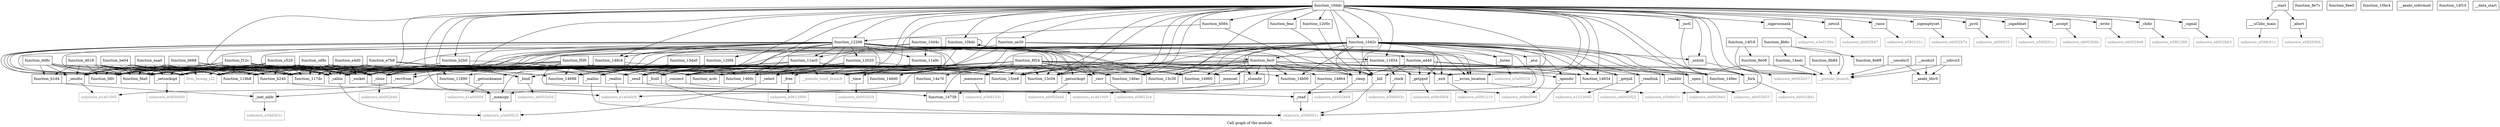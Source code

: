 digraph "Call graph of the module." {
  label="Call graph of the module.";
  node [shape=record];

  Node__sendto [label="{_sendto}"];
  Node_function_117dc [label="{function_117dc}"];
  Node_function_b2b0 [label="{function_b2b0}"];
  Node__fork [label="{_fork}"];
  Node____uClibc_main [label="{___uClibc_main}"];
  Node_function_11834 [label="{function_11834}"];
  Node_function_ad40 [label="{function_ad40}"];
  Node_function_fec0 [label="{function_fec0}"];
  Node__realloc [label="{_realloc}"];
  Node_function_b688 [label="{function_b688}"];
  Node_function_acdc [label="{function_acdc}"];
  Node__getsockname [label="{_getsockname}"];
  Node_function_be04 [label="{function_be04}"];
  Node__memset [label="{_memset}"];
  Node__getppid [label="{_getppid}"];
  Node__listen [label="{_listen}"];
  Node__time [label="{_time}"];
  Node_function_8e08 [label="{function_8e08}"];
  Node_function_c520 [label="{function_c520}"];
  Node_function_10d4c [label="{function_10d4c}"];
  Node_function_8e7c [label="{function_8e7c}"];
  Node_function_fdfc [label="{function_fdfc}"];
  Node_function_ae30 [label="{function_ae30}"];
  Node__opendir [label="{_opendir}"];
  Node__getsockopt [label="{_getsockopt}"];
  Node_function_10ddc [label="{function_10ddc}"];
  Node__sigprocmask [label="{_sigprocmask}"];
  Node_function_cd9c [label="{function_cd9c}"];
  Node_function_8e88 [label="{function_8e88}"];
  Node_function_d618 [label="{function_d618}"];
  Node_function_b084 [label="{function_b084}"];
  Node____errno_location [label="{___errno_location}"];
  Node__exit [label="{_exit}"];
  Node_function_1042c [label="{function_1042c}"];
  Node_function_dd8c [label="{function_dd8c}"];
  Node_function_8ee0 [label="{function_8ee0}"];
  Node_function_feac [label="{function_feac}"];
  Node_function_b1d4 [label="{function_b1d4}"];
  Node__atoi [label="{_atoi}"];
  Node__open [label="{_open}"];
  Node__clock [label="{_clock}"];
  Node_function_e4d0 [label="{function_e4d0}"];
  Node__setsid [label="{_setsid}"];
  Node__closedir [label="{_closedir}"];
  Node__fcntl [label="{_fcntl}"];
  Node___start [label="{__start}"];
  Node_function_e7b8 [label="{function_e7b8}"];
  Node__close [label="{_close}"];
  Node_function_10bc4 [label="{function_10bc4}"];
  Node_function_eaa0 [label="{function_eaa0}"];
  Node_function_8f24 [label="{function_8f24}"];
  Node__raise [label="{_raise}"];
  Node_function_b240 [label="{function_b240}"];
  Node_function_10bdc [label="{function_10bdc}"];
  Node_function_f12c [label="{function_f12c}"];
  Node_function_11890 [label="{function_11890}"];
  Node__free [label="{_free}"];
  Node_function_f5f0 [label="{function_f5f0}"];
  Node_function_14864 [label="{function_14864}"];
  Node_function_148c4 [label="{function_148c4}"];
  Node_function_14960 [label="{function_14960}"];
  Node_function_149ec [label="{function_149ec}"];
  Node_function_14a70 [label="{function_14a70}"];
  Node_function_14b00 [label="{function_14b00}"];
  Node___udivsi3 [label="{__udivsi3}"];
  Node___aeabi_uidivmod [label="{__aeabi_uidivmod}"];
  Node___umodsi3 [label="{__umodsi3}"];
  Node___modsi3 [label="{__modsi3}"];
  Node___aeabi_ldiv0 [label="{__aeabi_ldiv0}"];
  Node_function_14edc [label="{function_14edc}"];
  Node_function_14f10 [label="{function_14f10}"];
  Node_function_14f18 [label="{function_14f18}"];
  Node___data_start [label="{__data_start}"];
  Node_unknown_e59dc01c [color="gray50", fontcolor="gray50", label="{unknown_e59dc01c}"];
  Node_unknown_e59de01c [color="gray50", fontcolor="gray50", label="{unknown_e59de01c}"];
  Node_unknown_e59f12c4 [color="gray50", fontcolor="gray50", label="{unknown_e59f12c4}"];
  Node_unknown_e08e0000 [color="gray50", fontcolor="gray50", label="{unknown_e08e0000}"];
  Node_unknown_eb002b7a [color="gray50", fontcolor="gray50", label="{unknown_eb002b7a}"];
  Node_unknown_a000033 [color="gray50", fontcolor="gray50", label="{unknown_a000033}"];
  Node_unknown_e3a00023 [color="gray50", fontcolor="gray50", label="{unknown_e3a00023}"];
  Node_unknown_eb002922 [color="gray50", fontcolor="gray50", label="{unknown_eb002922}"];
  Node_unknown_e59d001c [color="gray50", fontcolor="gray50", label="{unknown_e59d001c}"];
  Node_unknown_eb002b69 [color="gray50", fontcolor="gray50", label="{unknown_eb002b69}"];
  Node_unknown_e1a01005 [color="gray50", fontcolor="gray50", label="{unknown_e1a01005}"];
  Node_unknown_e1a04000 [color="gray50", fontcolor="gray50", label="{unknown_e1a04000}"];
  Node_unknown_eb0028e3 [color="gray50", fontcolor="gray50", label="{unknown_eb0028e3}"];
  Node_unknown_e59d201c [color="gray50", fontcolor="gray50", label="{unknown_e59d201c}"];
  Node_function_13c30 [label="{function_13c30}"];
  Node_function_13ce8 [label="{function_13ce8}"];
  Node_function_13da0 [label="{function_13da0}"];
  Node_function_1460c [label="{function_1460c}"];
  Node_function_14634 [label="{function_14634}"];
  Node_function_14688 [label="{function_14688}"];
  Node_function_146ac [label="{function_146ac}"];
  Node_function_146d0 [label="{function_146d0}"];
  Node_function_14738 [label="{function_14738}"];
  Node_unknown_e1a01000 [color="gray50", fontcolor="gray50", label="{unknown_e1a01000}"];
  Node_unknown_e0820004 [color="gray50", fontcolor="gray50", label="{unknown_e0820004}"];
  Node_unknown_eb002b6b [color="gray50", fontcolor="gray50", label="{unknown_eb002b6b}"];
  Node_unknown_eb0028e8 [color="gray50", fontcolor="gray50", label="{unknown_eb0028e8}"];
  Node_unknown_eb002b5d [color="gray50", fontcolor="gray50", label="{unknown_eb002b5d}"];
  Node_unknown_e59d301c [color="gray50", fontcolor="gray50", label="{unknown_e59d301c}"];
  Node_unknown_e59f1268 [color="gray50", fontcolor="gray50", label="{unknown_e59f1268}"];
  Node_unknown_e0830000 [color="gray50", fontcolor="gray50", label="{unknown_e0830000}"];
  Node_unknown_eb002b63 [color="gray50", fontcolor="gray50", label="{unknown_eb002b63}"];
  Node_unknown_eb002b57 [color="gray50", fontcolor="gray50", label="{unknown_eb002b57}"];
  Node_unknown_e3a00028 [color="gray50", fontcolor="gray50", label="{unknown_e3a00028}"];
  Node_unknown_eb0028d1 [color="gray50", fontcolor="gray50", label="{unknown_eb0028d1}"];
  Node_unknown_e08c0004 [color="gray50", fontcolor="gray50", label="{unknown_e08c0004}"];
  Node_unknown_eb002b59 [color="gray50", fontcolor="gray50", label="{unknown_eb002b59}"];
  Node_unknown_eb002b4d [color="gray50", fontcolor="gray50", label="{unknown_eb002b4d}"];
  Node_unknown_e59f1210 [color="gray50", fontcolor="gray50", label="{unknown_e59f1210}"];
  Node_unknown_eb002b53 [color="gray50", fontcolor="gray50", label="{unknown_eb002b53}"];
  Node_unknown_e59d003c [color="gray50", fontcolor="gray50", label="{unknown_e59d003c}"];
  Node_unknown_eb002b47 [color="gray50", fontcolor="gray50", label="{unknown_eb002b47}"];
  Node_unknown_eb002b44 [color="gray50", fontcolor="gray50", label="{unknown_eb002b44}"];
  Node_unknown_e59d101c [color="gray50", fontcolor="gray50", label="{unknown_e59d101c}"];
  Node_unknown_e0812000 [color="gray50", fontcolor="gray50", label="{unknown_e0812000}"];
  Node_unknown_e3a0100a [color="gray50", fontcolor="gray50", label="{unknown_e3a0100a}"];
  Node_unknown_e1a00004 [color="gray50", fontcolor="gray50", label="{unknown_e1a00004}"];
  Node_function_1200c [label="{function_1200c}"];
  Node_function_12020 [label="{function_12020}"];
  Node_function_120f4 [label="{function_120f4}"];
  Node_function_12298 [label="{function_12298}"];
  Node_function_13c04 [label="{function_13c04}"];
  Node_function_119b8 [label="{function_119b8}"];
  Node_unknown_e59d103c [color="gray50", fontcolor="gray50", label="{unknown_e59d103c}"];
  Node_unknown_e1510005 [color="gray50", fontcolor="gray50", label="{unknown_e1510005}"];
  Node_function_11a9c [label="{function_11a9c}"];
  Node_function_11ac0 [label="{function_11ac0}"];
  Node_llvm_bswap_i32 [color="gray50", fontcolor="gray50", label="{llvm_bswap_i32}"];
  Node_function_fda0 [label="{function_fda0}"];
  Node___pseudo_branch [color="gray50", fontcolor="gray50", label="{__pseudo_branch}"];
  Node___pseudo_cond_branch [color="gray50", fontcolor="gray50", label="{__pseudo_cond_branch}"];
  Node_function_8b6c [label="{function_8b6c}"];
  Node_function_8b84 [label="{function_8b84}"];
  Node__ioctl [label="{_ioctl}"];
  Node__recv [label="{_recv}"];
  Node__connect [label="{_connect}"];
  Node__sigemptyset [label="{_sigemptyset}"];
  Node__memmove [label="{_memmove}"];
  Node__getpid [label="{_getpid}"];
  Node__prctl [label="{_prctl}"];
  Node__memcpy [label="{_memcpy}"];
  Node__readlink [label="{_readlink}"];
  Node__malloc [label="{_malloc}"];
  Node__sleep [label="{_sleep}"];
  Node__recvfrom [label="{_recvfrom}"];
  Node__socket [label="{_socket}"];
  Node__select [label="{_select}"];
  Node__readdir [label="{_readdir}"];
  Node__sigaddset [label="{_sigaddset}"];
  Node__send [label="{_send}"];
  Node__abort [label="{_abort}"];
  Node__accept [label="{_accept}"];
  Node__calloc [label="{_calloc}"];
  Node__write [label="{_write}"];
  Node__kill [label="{_kill}"];
  Node__bind [label="{_bind}"];
  Node__inet_addr [label="{_inet_addr}"];
  Node__chdir [label="{_chdir}"];
  Node__setsockopt [label="{_setsockopt}"];
  Node__signal [label="{_signal}"];
  Node__read [label="{_read}"];
  Node__unlink [label="{_unlink}"];
  Node__sendto -> Node_unknown_e1a01005;
  Node_function_b2b0 -> Node__realloc;
  Node_function_b2b0 -> Node__calloc;
  Node__fork -> Node_unknown_eb0028d1;
  Node____uClibc_main -> Node_unknown_e59dc01c;
  Node_function_11834 -> Node__getppid;
  Node_function_11834 -> Node__time;
  Node_function_11834 -> Node__clock;
  Node_function_11834 -> Node__getpid;
  Node_function_ad40 -> Node__fork;
  Node_function_ad40 -> Node__getppid;
  Node_function_ad40 -> Node__exit;
  Node_function_ad40 -> Node___pseudo_branch;
  Node_function_ad40 -> Node__sleep;
  Node_function_ad40 -> Node__kill;
  Node_function_fec0 -> Node__memset;
  Node_function_fec0 -> Node__opendir;
  Node_function_fec0 -> Node__open;
  Node_function_fec0 -> Node__closedir;
  Node_function_fec0 -> Node__close;
  Node_function_fec0 -> Node_function_14864;
  Node_function_fec0 -> Node_function_14960;
  Node_function_fec0 -> Node_function_14b00;
  Node_function_fec0 -> Node_function_13c30;
  Node_function_fec0 -> Node_function_13ce8;
  Node_function_fec0 -> Node_function_1460c;
  Node_function_fec0 -> Node_function_14634;
  Node_function_fec0 -> Node_function_146ac;
  Node_function_fec0 -> Node_function_14738;
  Node_function_fec0 -> Node_function_13c04;
  Node_function_fec0 -> Node__readlink;
  Node_function_fec0 -> Node__sleep;
  Node_function_fec0 -> Node__readdir;
  Node_function_fec0 -> Node__kill;
  Node__realloc -> Node_unknown_e1a04000;
  Node_function_b688 -> Node__sendto;
  Node_function_b688 -> Node_function_117dc;
  Node_function_b688 -> Node_function_fdfc;
  Node_function_b688 -> Node__close;
  Node_function_b688 -> Node_function_b240;
  Node_function_b688 -> Node_function_14688;
  Node_function_b688 -> Node_function_119b8;
  Node_function_b688 -> Node_llvm_bswap_i32;
  Node_function_b688 -> Node_function_fda0;
  Node_function_b688 -> Node__socket;
  Node_function_b688 -> Node__calloc;
  Node_function_b688 -> Node__setsockopt;
  Node__getsockname -> Node_unknown_e1a00004;
  Node_function_be04 -> Node__sendto;
  Node_function_be04 -> Node_function_117dc;
  Node_function_be04 -> Node_function_fdfc;
  Node_function_be04 -> Node__close;
  Node_function_be04 -> Node_function_b240;
  Node_function_be04 -> Node_function_119b8;
  Node_function_be04 -> Node_llvm_bswap_i32;
  Node_function_be04 -> Node_function_fda0;
  Node_function_be04 -> Node__socket;
  Node_function_be04 -> Node__calloc;
  Node_function_be04 -> Node__setsockopt;
  Node__memset -> Node_unknown_e1a01000;
  Node__getppid -> Node_unknown_e08c0004;
  Node__listen -> Node_unknown_e3a00028;
  Node__time -> Node_unknown_eb002b59;
  Node_function_8e08 -> Node___pseudo_branch;
  Node_function_c520 -> Node__sendto;
  Node_function_c520 -> Node_function_117dc;
  Node_function_c520 -> Node__time;
  Node_function_c520 -> Node_function_fdfc;
  Node_function_c520 -> Node__fcntl;
  Node_function_c520 -> Node__close;
  Node_function_c520 -> Node_function_b240;
  Node_function_c520 -> Node_function_119b8;
  Node_function_c520 -> Node_llvm_bswap_i32;
  Node_function_c520 -> Node_function_fda0;
  Node_function_c520 -> Node__connect;
  Node_function_c520 -> Node__malloc;
  Node_function_c520 -> Node__recvfrom;
  Node_function_c520 -> Node__socket;
  Node_function_c520 -> Node__calloc;
  Node_function_c520 -> Node__setsockopt;
  Node_function_10d4c -> Node_function_117dc;
  Node_function_10d4c -> Node_function_13c30;
  Node_function_10d4c -> Node_function_13ce8;
  Node_function_10d4c -> Node_function_13c04;
  Node_function_10d4c -> Node_function_11a9c;
  Node_function_10d4c -> Node_function_11ac0;
  Node_function_ae30 -> Node_function_ad40;
  Node_function_ae30 -> Node____errno_location;
  Node_function_ae30 -> Node__free;
  Node_function_ae30 -> Node_function_14688;
  Node_function_ae30 -> Node___pseudo_cond_branch;
  Node_function_ae30 -> Node__calloc;
  Node__opendir -> Node_unknown_e59d001c;
  Node__getsockopt -> Node_unknown_eb002b4d;
  Node_function_10ddc -> Node_function_117dc;
  Node_function_10ddc -> Node_function_b2b0;
  Node_function_10ddc -> Node__fork;
  Node_function_10ddc -> Node_function_11834;
  Node_function_10ddc -> Node_function_ae30;
  Node_function_10ddc -> Node__getsockopt;
  Node_function_10ddc -> Node__sigprocmask;
  Node_function_10ddc -> Node_function_b084;
  Node_function_10ddc -> Node____errno_location;
  Node_function_10ddc -> Node__exit;
  Node_function_10ddc -> Node_function_1042c;
  Node_function_10ddc -> Node_function_feac;
  Node_function_10ddc -> Node__open;
  Node_function_10ddc -> Node__setsid;
  Node_function_10ddc -> Node__fcntl;
  Node_function_10ddc -> Node__close;
  Node_function_10ddc -> Node__raise;
  Node_function_10ddc -> Node_function_10bdc;
  Node_function_10ddc -> Node_function_11890;
  Node_function_10ddc -> Node_function_148c4;
  Node_function_10ddc -> Node_function_149ec;
  Node_function_10ddc -> Node_function_13c30;
  Node_function_10ddc -> Node_function_13ce8;
  Node_function_10ddc -> Node_function_1460c;
  Node_function_10ddc -> Node_function_14634;
  Node_function_10ddc -> Node_function_146ac;
  Node_function_10ddc -> Node_function_1200c;
  Node_function_10ddc -> Node_function_12298;
  Node_function_10ddc -> Node_function_13c04;
  Node_function_10ddc -> Node___pseudo_branch;
  Node_function_10ddc -> Node___pseudo_cond_branch;
  Node_function_10ddc -> Node__ioctl;
  Node_function_10ddc -> Node__recv;
  Node_function_10ddc -> Node__connect;
  Node_function_10ddc -> Node__sigemptyset;
  Node_function_10ddc -> Node__prctl;
  Node_function_10ddc -> Node__memcpy;
  Node_function_10ddc -> Node__sleep;
  Node_function_10ddc -> Node__socket;
  Node_function_10ddc -> Node__select;
  Node_function_10ddc -> Node__sigaddset;
  Node_function_10ddc -> Node__send;
  Node_function_10ddc -> Node__accept;
  Node_function_10ddc -> Node__write;
  Node_function_10ddc -> Node__kill;
  Node_function_10ddc -> Node__chdir;
  Node_function_10ddc -> Node__signal;
  Node_function_10ddc -> Node__unlink;
  Node__sigprocmask -> Node_unknown_e3a0100a;
  Node_function_cd9c -> Node__sendto;
  Node_function_cd9c -> Node_function_117dc;
  Node_function_cd9c -> Node__time;
  Node_function_cd9c -> Node_function_fdfc;
  Node_function_cd9c -> Node__fcntl;
  Node_function_cd9c -> Node__close;
  Node_function_cd9c -> Node_function_b240;
  Node_function_cd9c -> Node_function_119b8;
  Node_function_cd9c -> Node_llvm_bswap_i32;
  Node_function_cd9c -> Node_function_fda0;
  Node_function_cd9c -> Node__connect;
  Node_function_cd9c -> Node__malloc;
  Node_function_cd9c -> Node__recvfrom;
  Node_function_cd9c -> Node__socket;
  Node_function_cd9c -> Node__calloc;
  Node_function_cd9c -> Node__setsockopt;
  Node_function_d618 -> Node__sendto;
  Node_function_d618 -> Node_function_117dc;
  Node_function_d618 -> Node_function_fdfc;
  Node_function_d618 -> Node_function_b1d4;
  Node_function_d618 -> Node__close;
  Node_function_d618 -> Node_function_b240;
  Node_function_d618 -> Node_function_119b8;
  Node_function_d618 -> Node_llvm_bswap_i32;
  Node_function_d618 -> Node_function_fda0;
  Node_function_d618 -> Node__socket;
  Node_function_d618 -> Node__calloc;
  Node_function_d618 -> Node__setsockopt;
  Node_function_b084 -> Node_function_12298;
  Node_function_b084 -> Node__kill;
  Node____errno_location -> Node_unknown_e59de01c;
  Node__exit -> Node_unknown_e59f1210;
  Node_function_1042c -> Node__fork;
  Node_function_1042c -> Node_function_fec0;
  Node_function_1042c -> Node__getppid;
  Node_function_1042c -> Node__listen;
  Node_function_1042c -> Node__time;
  Node_function_1042c -> Node__opendir;
  Node_function_1042c -> Node__atoi;
  Node_function_1042c -> Node__open;
  Node_function_1042c -> Node__closedir;
  Node_function_1042c -> Node__close;
  Node_function_1042c -> Node_function_14960;
  Node_function_1042c -> Node_function_149ec;
  Node_function_1042c -> Node_function_14b00;
  Node_function_1042c -> Node_function_13c30;
  Node_function_1042c -> Node_function_13ce8;
  Node_function_1042c -> Node_function_14634;
  Node_function_1042c -> Node_function_146ac;
  Node_function_1042c -> Node_function_13c04;
  Node_function_1042c -> Node__getpid;
  Node_function_1042c -> Node__readlink;
  Node_function_1042c -> Node__malloc;
  Node_function_1042c -> Node__sleep;
  Node_function_1042c -> Node__socket;
  Node_function_1042c -> Node__readdir;
  Node_function_1042c -> Node__kill;
  Node_function_1042c -> Node__bind;
  Node_function_1042c -> Node__read;
  Node_function_1042c -> Node__unlink;
  Node_function_dd8c -> Node__sendto;
  Node_function_dd8c -> Node_function_117dc;
  Node_function_dd8c -> Node_function_fdfc;
  Node_function_dd8c -> Node_function_b1d4;
  Node_function_dd8c -> Node__close;
  Node_function_dd8c -> Node_function_b240;
  Node_function_dd8c -> Node_llvm_bswap_i32;
  Node_function_dd8c -> Node_function_fda0;
  Node_function_dd8c -> Node__socket;
  Node_function_dd8c -> Node__calloc;
  Node_function_dd8c -> Node__setsockopt;
  Node_function_feac -> Node__kill;
  Node_function_b1d4 -> Node__inet_addr;
  Node__atoi -> Node_unknown_e08e0000;
  Node__open -> Node_unknown_eb002b53;
  Node__clock -> Node_unknown_e59d003c;
  Node_function_e4d0 -> Node_function_117dc;
  Node_function_e4d0 -> Node_function_b240;
  Node_function_e4d0 -> Node_function_119b8;
  Node_function_e4d0 -> Node_llvm_bswap_i32;
  Node_function_e4d0 -> Node__connect;
  Node_function_e4d0 -> Node__socket;
  Node_function_e4d0 -> Node__send;
  Node_function_e4d0 -> Node__calloc;
  Node_function_e4d0 -> Node__bind;
  Node__setsid -> Node_unknown_eb002b47;
  Node__closedir -> Node_unknown_e1a04000;
  Node__fcntl -> Node_unknown_e59d001c;
  Node___start -> Node____uClibc_main;
  Node___start -> Node__abort;
  Node_function_e7b8 -> Node_function_117dc;
  Node_function_e7b8 -> Node_function_b240;
  Node_function_e7b8 -> Node_function_119b8;
  Node_function_e7b8 -> Node_llvm_bswap_i32;
  Node_function_e7b8 -> Node__connect;
  Node_function_e7b8 -> Node__socket;
  Node_function_e7b8 -> Node__send;
  Node_function_e7b8 -> Node__calloc;
  Node_function_e7b8 -> Node__bind;
  Node__close -> Node_unknown_eb002b44;
  Node_function_eaa0 -> Node__sendto;
  Node_function_eaa0 -> Node_function_117dc;
  Node_function_eaa0 -> Node_function_fdfc;
  Node_function_eaa0 -> Node__close;
  Node_function_eaa0 -> Node_function_b240;
  Node_function_eaa0 -> Node_function_119b8;
  Node_function_eaa0 -> Node_llvm_bswap_i32;
  Node_function_eaa0 -> Node_function_fda0;
  Node_function_eaa0 -> Node__socket;
  Node_function_eaa0 -> Node__calloc;
  Node_function_eaa0 -> Node__setsockopt;
  Node_function_8f24 -> Node_function_117dc;
  Node_function_8f24 -> Node_function_acdc;
  Node_function_8f24 -> Node__memset;
  Node_function_8f24 -> Node__time;
  Node_function_8f24 -> Node__getsockopt;
  Node_function_8f24 -> Node____errno_location;
  Node_function_8f24 -> Node__fcntl;
  Node_function_8f24 -> Node__close;
  Node_function_8f24 -> Node_function_b240;
  Node_function_8f24 -> Node_function_14960;
  Node_function_8f24 -> Node_function_149ec;
  Node_function_8f24 -> Node_function_14a70;
  Node_function_8f24 -> Node_function_14b00;
  Node_function_8f24 -> Node_function_13c30;
  Node_function_8f24 -> Node_function_13ce8;
  Node_function_8f24 -> Node_function_1460c;
  Node_function_8f24 -> Node_function_14634;
  Node_function_8f24 -> Node_function_146ac;
  Node_function_8f24 -> Node_function_146d0;
  Node_function_8f24 -> Node_function_14738;
  Node_function_8f24 -> Node_function_13c04;
  Node_function_8f24 -> Node_llvm_bswap_i32;
  Node_function_8f24 -> Node___pseudo_cond_branch;
  Node_function_8f24 -> Node__recv;
  Node_function_8f24 -> Node__connect;
  Node_function_8f24 -> Node__memmove;
  Node_function_8f24 -> Node__memcpy;
  Node_function_8f24 -> Node__sleep;
  Node_function_8f24 -> Node__socket;
  Node_function_8f24 -> Node__select;
  Node_function_8f24 -> Node__send;
  Node_function_8f24 -> Node__calloc;
  Node_function_8f24 -> Node__setsockopt;
  Node__raise -> Node_unknown_e59d101c;
  Node_function_b240 -> Node_function_14738;
  Node_function_10bdc -> Node_function_fec0;
  Node_function_10bdc -> Node__listen;
  Node_function_10bdc -> Node____errno_location;
  Node_function_10bdc -> Node__fcntl;
  Node_function_10bdc -> Node__close;
  Node_function_10bdc -> Node_function_10bdc;
  Node_function_10bdc -> Node__connect;
  Node_function_10bdc -> Node__sleep;
  Node_function_10bdc -> Node__socket;
  Node_function_10bdc -> Node__bind;
  Node_function_10bdc -> Node__setsockopt;
  Node_function_f12c -> Node__sendto;
  Node_function_f12c -> Node_function_117dc;
  Node_function_f12c -> Node_function_fdfc;
  Node_function_f12c -> Node__close;
  Node_function_f12c -> Node_function_b240;
  Node_function_f12c -> Node_function_13ce8;
  Node_function_f12c -> Node_function_14688;
  Node_function_f12c -> Node_function_13c04;
  Node_function_f12c -> Node_llvm_bswap_i32;
  Node_function_f12c -> Node_function_fda0;
  Node_function_f12c -> Node__socket;
  Node_function_f12c -> Node__calloc;
  Node_function_f12c -> Node__setsockopt;
  Node_function_11890 -> Node__memcpy;
  Node__free -> Node_unknown_e0812000;
  Node_function_f5f0 -> Node__sendto;
  Node_function_f5f0 -> Node_function_117dc;
  Node_function_f5f0 -> Node_function_acdc;
  Node_function_f5f0 -> Node_function_fdfc;
  Node_function_f5f0 -> Node__open;
  Node_function_f5f0 -> Node__close;
  Node_function_f5f0 -> Node_function_b240;
  Node_function_f5f0 -> Node_function_11890;
  Node_function_f5f0 -> Node_function_14960;
  Node_function_f5f0 -> Node_function_13c30;
  Node_function_f5f0 -> Node_function_13ce8;
  Node_function_f5f0 -> Node_function_1460c;
  Node_function_f5f0 -> Node_function_14688;
  Node_function_f5f0 -> Node_function_13c04;
  Node_function_f5f0 -> Node_function_fda0;
  Node_function_f5f0 -> Node__socket;
  Node_function_f5f0 -> Node__calloc;
  Node_function_f5f0 -> Node__inet_addr;
  Node_function_f5f0 -> Node__setsockopt;
  Node_function_f5f0 -> Node__read;
  Node_function_14864 -> Node__read;
  Node_function_148c4 -> Node__getsockname;
  Node_function_148c4 -> Node____errno_location;
  Node_function_148c4 -> Node__close;
  Node_function_148c4 -> Node__connect;
  Node_function_148c4 -> Node__socket;
  Node___udivsi3 -> Node___aeabi_ldiv0;
  Node___udivsi3 -> Node___pseudo_branch;
  Node___umodsi3 -> Node___aeabi_ldiv0;
  Node___umodsi3 -> Node___pseudo_branch;
  Node___modsi3 -> Node___aeabi_ldiv0;
  Node___modsi3 -> Node___pseudo_branch;
  Node_function_14edc -> Node___pseudo_branch;
  Node_function_14f18 -> Node_function_8e08;
  Node_function_14f18 -> Node___pseudo_branch;
  Node_function_13da0 -> Node_function_14688;
  Node_function_13da0 -> Node__malloc;
  Node_function_1200c -> Node__kill;
  Node_function_12020 -> Node__fcntl;
  Node_function_12020 -> Node_function_146ac;
  Node_function_12020 -> Node___pseudo_cond_branch;
  Node_function_12020 -> Node__connect;
  Node_function_12020 -> Node__socket;
  Node_function_120f4 -> Node__realloc;
  Node_function_120f4 -> Node_function_1460c;
  Node_function_120f4 -> Node_function_14688;
  Node_function_120f4 -> Node__malloc;
  Node_function_12298 -> Node__sendto;
  Node_function_12298 -> Node_function_117dc;
  Node_function_12298 -> Node__fork;
  Node_function_12298 -> Node_function_11834;
  Node_function_12298 -> Node__time;
  Node_function_12298 -> Node_function_fdfc;
  Node_function_12298 -> Node__getsockopt;
  Node_function_12298 -> Node____errno_location;
  Node_function_12298 -> Node__exit;
  Node_function_12298 -> Node__fcntl;
  Node_function_12298 -> Node__close;
  Node_function_12298 -> Node_function_148c4;
  Node_function_12298 -> Node_function_13c30;
  Node_function_12298 -> Node_function_13ce8;
  Node_function_12298 -> Node_function_146d0;
  Node_function_12298 -> Node_function_12020;
  Node_function_12298 -> Node_function_120f4;
  Node_function_12298 -> Node_function_13c04;
  Node_function_12298 -> Node_function_11a9c;
  Node_function_12298 -> Node_function_11ac0;
  Node_function_12298 -> Node_llvm_bswap_i32;
  Node_function_12298 -> Node_function_fda0;
  Node_function_12298 -> Node__recv;
  Node_function_12298 -> Node__connect;
  Node_function_12298 -> Node__memmove;
  Node_function_12298 -> Node__memcpy;
  Node_function_12298 -> Node__recvfrom;
  Node_function_12298 -> Node__socket;
  Node_function_12298 -> Node__select;
  Node_function_12298 -> Node__send;
  Node_function_12298 -> Node__calloc;
  Node_function_12298 -> Node__setsockopt;
  Node_function_11a9c -> Node__free;
  Node_function_11a9c -> Node___pseudo_cond_branch;
  Node_function_11ac0 -> Node_function_117dc;
  Node_function_11ac0 -> Node__realloc;
  Node_function_11ac0 -> Node__fcntl;
  Node_function_11ac0 -> Node__close;
  Node_function_11ac0 -> Node__free;
  Node_function_11ac0 -> Node_function_1460c;
  Node_function_11ac0 -> Node_function_146ac;
  Node_function_11ac0 -> Node___pseudo_cond_branch;
  Node_function_11ac0 -> Node__connect;
  Node_function_11ac0 -> Node__sleep;
  Node_function_11ac0 -> Node__recvfrom;
  Node_function_11ac0 -> Node__socket;
  Node_function_11ac0 -> Node__select;
  Node_function_11ac0 -> Node__send;
  Node_function_11ac0 -> Node__calloc;
  Node_function_8b6c -> Node_function_8e88;
  Node_function_8b6c -> Node_function_14edc;
  Node_function_8b6c -> Node___pseudo_branch;
  Node_function_8b84 -> Node___pseudo_branch;
  Node__ioctl -> Node_unknown_e59de01c;
  Node__recv -> Node_unknown_e59f12c4;
  Node__connect -> Node_unknown_e08e0000;
  Node__sigemptyset -> Node_unknown_eb002b7a;
  Node__memmove -> Node_unknown_e59d103c;
  Node__getpid -> Node_unknown_e1510005;
  Node__prctl -> Node_unknown_a000033;
  Node__memcpy -> Node_unknown_e3a00023;
  Node__readlink -> Node_unknown_eb002922;
  Node__malloc -> Node_unknown_e59d001c;
  Node__sleep -> Node_unknown_eb002b69;
  Node__recvfrom -> Node_unknown_e1a01005;
  Node__socket -> Node_unknown_e1a04000;
  Node__select -> Node_unknown_e3a00023;
  Node__readdir -> Node_unknown_eb0028e3;
  Node__sigaddset -> Node_unknown_e59d201c;
  Node__send -> Node_unknown_e1a01000;
  Node__abort -> Node_unknown_e0820004;
  Node__accept -> Node_unknown_eb002b6b;
  Node__calloc -> Node_unknown_e3a00023;
  Node__write -> Node_unknown_eb0028e8;
  Node__kill -> Node_unknown_e59d001c;
  Node__bind -> Node_unknown_eb002b5d;
  Node__inet_addr -> Node_unknown_e59d301c;
  Node__chdir -> Node_unknown_e59f1268;
  Node__setsockopt -> Node_unknown_e0830000;
  Node__signal -> Node_unknown_eb002b63;
  Node__read -> Node_unknown_e59d001c;
  Node__unlink -> Node_unknown_eb002b57;
}
